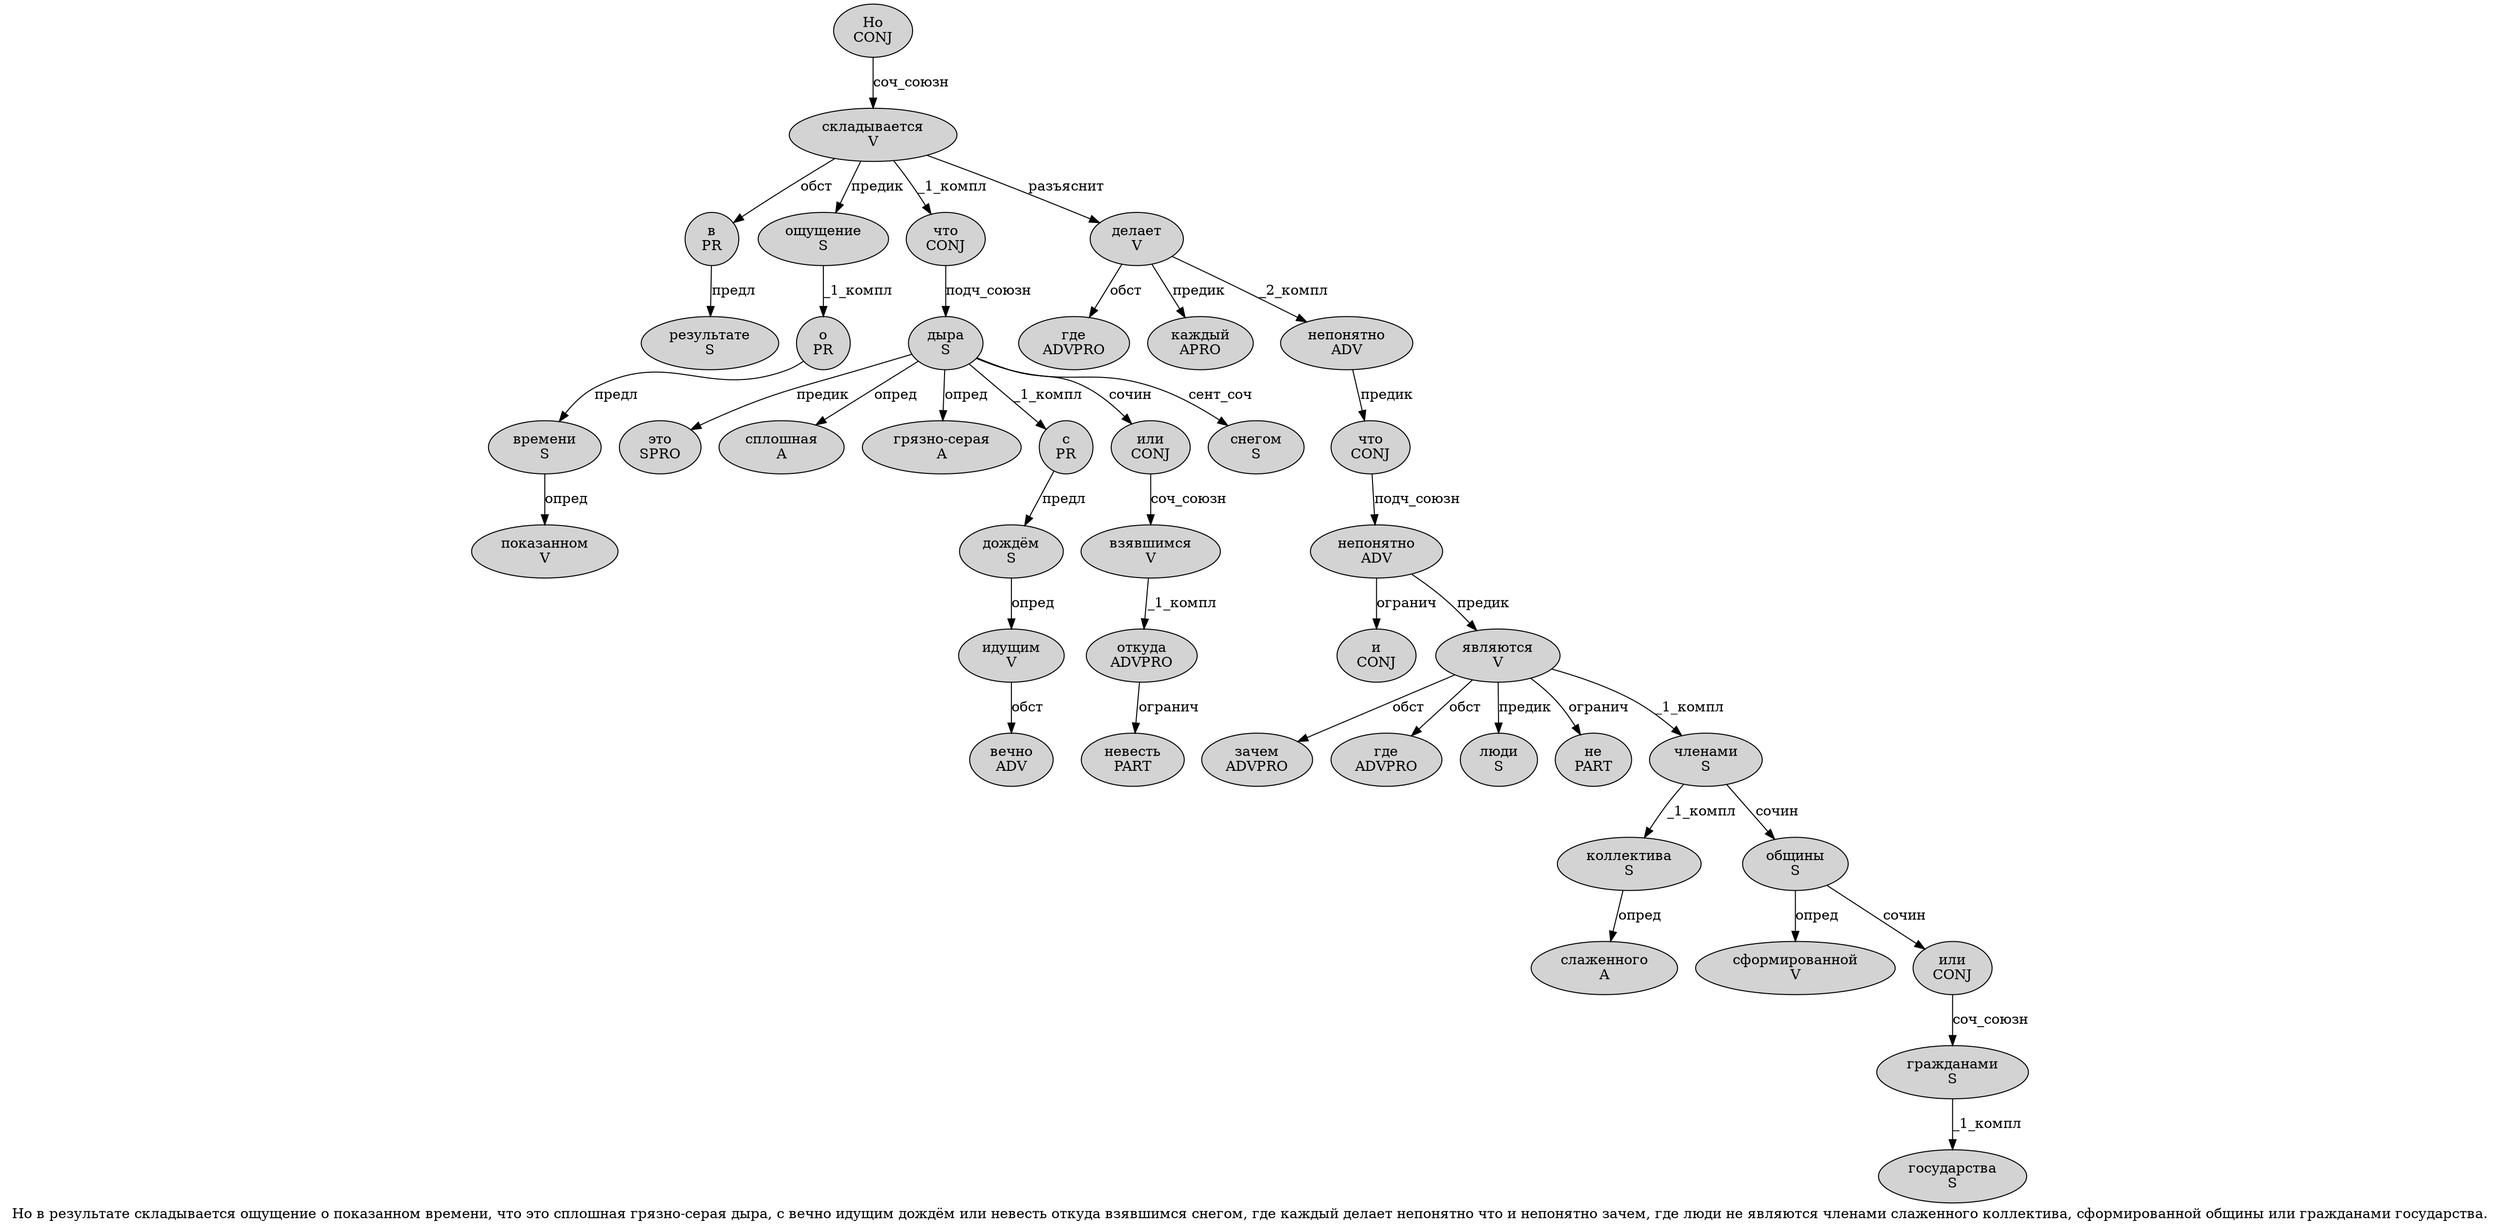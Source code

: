digraph SENTENCE_2524 {
	graph [label="Но в результате складывается ощущение о показанном времени, что это сплошная грязно-серая дыра, с вечно идущим дождём или невесть откуда взявшимся снегом, где каждый делает непонятно что и непонятно зачем, где люди не являются членами слаженного коллектива, сформированной общины или гражданами государства."]
	node [style=filled]
		0 [label="Но
CONJ" color="" fillcolor=lightgray penwidth=1 shape=ellipse]
		1 [label="в
PR" color="" fillcolor=lightgray penwidth=1 shape=ellipse]
		2 [label="результате
S" color="" fillcolor=lightgray penwidth=1 shape=ellipse]
		3 [label="складывается
V" color="" fillcolor=lightgray penwidth=1 shape=ellipse]
		4 [label="ощущение
S" color="" fillcolor=lightgray penwidth=1 shape=ellipse]
		5 [label="о
PR" color="" fillcolor=lightgray penwidth=1 shape=ellipse]
		6 [label="показанном
V" color="" fillcolor=lightgray penwidth=1 shape=ellipse]
		7 [label="времени
S" color="" fillcolor=lightgray penwidth=1 shape=ellipse]
		9 [label="что
CONJ" color="" fillcolor=lightgray penwidth=1 shape=ellipse]
		10 [label="это
SPRO" color="" fillcolor=lightgray penwidth=1 shape=ellipse]
		11 [label="сплошная
A" color="" fillcolor=lightgray penwidth=1 shape=ellipse]
		12 [label="грязно-серая
A" color="" fillcolor=lightgray penwidth=1 shape=ellipse]
		13 [label="дыра
S" color="" fillcolor=lightgray penwidth=1 shape=ellipse]
		15 [label="с
PR" color="" fillcolor=lightgray penwidth=1 shape=ellipse]
		16 [label="вечно
ADV" color="" fillcolor=lightgray penwidth=1 shape=ellipse]
		17 [label="идущим
V" color="" fillcolor=lightgray penwidth=1 shape=ellipse]
		18 [label="дождём
S" color="" fillcolor=lightgray penwidth=1 shape=ellipse]
		19 [label="или
CONJ" color="" fillcolor=lightgray penwidth=1 shape=ellipse]
		20 [label="невесть
PART" color="" fillcolor=lightgray penwidth=1 shape=ellipse]
		21 [label="откуда
ADVPRO" color="" fillcolor=lightgray penwidth=1 shape=ellipse]
		22 [label="взявшимся
V" color="" fillcolor=lightgray penwidth=1 shape=ellipse]
		23 [label="снегом
S" color="" fillcolor=lightgray penwidth=1 shape=ellipse]
		25 [label="где
ADVPRO" color="" fillcolor=lightgray penwidth=1 shape=ellipse]
		26 [label="каждый
APRO" color="" fillcolor=lightgray penwidth=1 shape=ellipse]
		27 [label="делает
V" color="" fillcolor=lightgray penwidth=1 shape=ellipse]
		28 [label="непонятно
ADV" color="" fillcolor=lightgray penwidth=1 shape=ellipse]
		29 [label="что
CONJ" color="" fillcolor=lightgray penwidth=1 shape=ellipse]
		30 [label="и
CONJ" color="" fillcolor=lightgray penwidth=1 shape=ellipse]
		31 [label="непонятно
ADV" color="" fillcolor=lightgray penwidth=1 shape=ellipse]
		32 [label="зачем
ADVPRO" color="" fillcolor=lightgray penwidth=1 shape=ellipse]
		34 [label="где
ADVPRO" color="" fillcolor=lightgray penwidth=1 shape=ellipse]
		35 [label="люди
S" color="" fillcolor=lightgray penwidth=1 shape=ellipse]
		36 [label="не
PART" color="" fillcolor=lightgray penwidth=1 shape=ellipse]
		37 [label="являются
V" color="" fillcolor=lightgray penwidth=1 shape=ellipse]
		38 [label="членами
S" color="" fillcolor=lightgray penwidth=1 shape=ellipse]
		39 [label="слаженного
A" color="" fillcolor=lightgray penwidth=1 shape=ellipse]
		40 [label="коллектива
S" color="" fillcolor=lightgray penwidth=1 shape=ellipse]
		42 [label="сформированной
V" color="" fillcolor=lightgray penwidth=1 shape=ellipse]
		43 [label="общины
S" color="" fillcolor=lightgray penwidth=1 shape=ellipse]
		44 [label="или
CONJ" color="" fillcolor=lightgray penwidth=1 shape=ellipse]
		45 [label="гражданами
S" color="" fillcolor=lightgray penwidth=1 shape=ellipse]
		46 [label="государства
S" color="" fillcolor=lightgray penwidth=1 shape=ellipse]
			43 -> 42 [label="опред"]
			43 -> 44 [label="сочин"]
			40 -> 39 [label="опред"]
			0 -> 3 [label="соч_союзн"]
			4 -> 5 [label="_1_компл"]
			17 -> 16 [label="обст"]
			18 -> 17 [label="опред"]
			19 -> 22 [label="соч_союзн"]
			28 -> 29 [label="предик"]
			31 -> 30 [label="огранич"]
			31 -> 37 [label="предик"]
			7 -> 6 [label="опред"]
			21 -> 20 [label="огранич"]
			44 -> 45 [label="соч_союзн"]
			38 -> 40 [label="_1_компл"]
			38 -> 43 [label="сочин"]
			5 -> 7 [label="предл"]
			29 -> 31 [label="подч_союзн"]
			1 -> 2 [label="предл"]
			27 -> 25 [label="обст"]
			27 -> 26 [label="предик"]
			27 -> 28 [label="_2_компл"]
			9 -> 13 [label="подч_союзн"]
			45 -> 46 [label="_1_компл"]
			13 -> 10 [label="предик"]
			13 -> 11 [label="опред"]
			13 -> 12 [label="опред"]
			13 -> 15 [label="_1_компл"]
			13 -> 19 [label="сочин"]
			13 -> 23 [label="сент_соч"]
			3 -> 1 [label="обст"]
			3 -> 4 [label="предик"]
			3 -> 9 [label="_1_компл"]
			3 -> 27 [label="разъяснит"]
			22 -> 21 [label="_1_компл"]
			15 -> 18 [label="предл"]
			37 -> 32 [label="обст"]
			37 -> 34 [label="обст"]
			37 -> 35 [label="предик"]
			37 -> 36 [label="огранич"]
			37 -> 38 [label="_1_компл"]
}